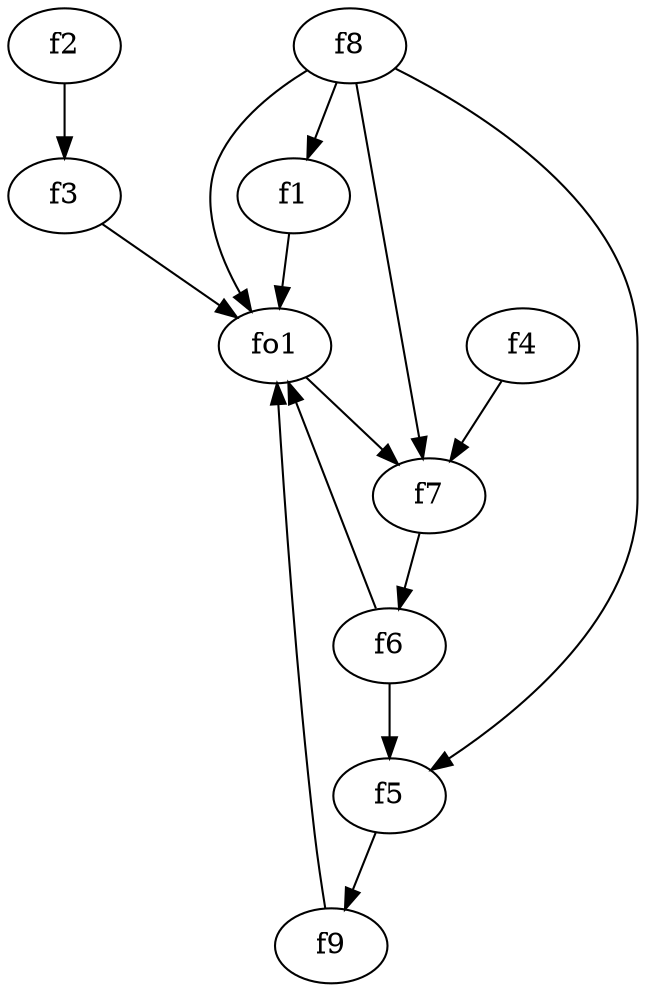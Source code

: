 strict digraph  {
f1;
f2;
f3;
f4;
f5;
f6;
f7;
f8;
f9;
fo1;
f1 -> fo1  [weight=2];
f2 -> f3  [weight=2];
f3 -> fo1  [weight=2];
f4 -> f7  [weight=2];
f5 -> f9  [weight=2];
f6 -> f5  [weight=2];
f6 -> fo1  [weight=2];
f7 -> f6  [weight=2];
f8 -> fo1  [weight=2];
f8 -> f5  [weight=2];
f8 -> f7  [weight=2];
f8 -> f1  [weight=2];
f9 -> fo1  [weight=2];
fo1 -> f7  [weight=2];
}
